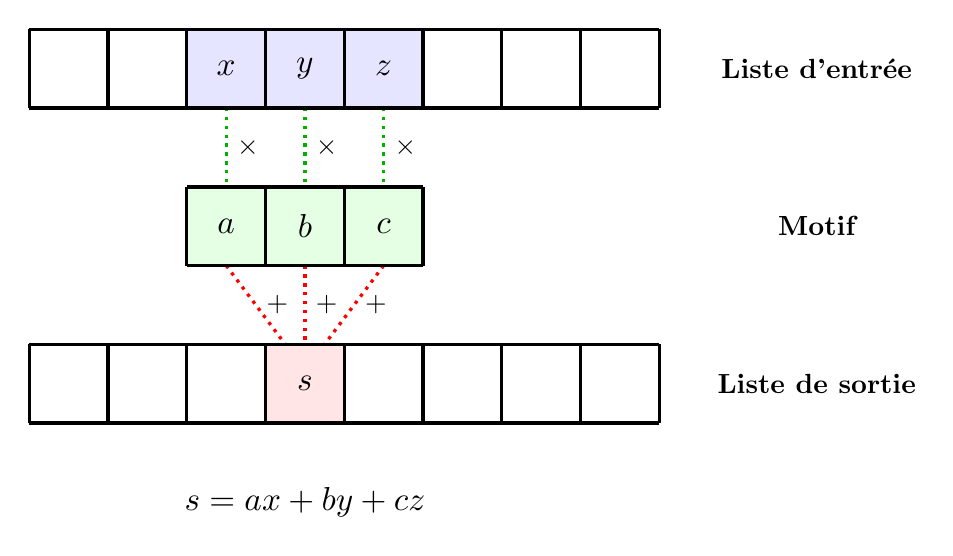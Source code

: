 \begin{tikzpicture}

\begin{scope}


\draw [very thick, dotted, green!70!black] (2.5,0) -- ++(0,-1) node[midway,right,black]{$\times$};
\draw [very thick, dotted, green!70!black] (3.5,0) -- ++(0,-1) node[midway,right,black]{$\times$};
\draw [very thick, dotted, green!70!black] (4.5,0) -- ++(0,-1) node[midway,right,black]{$\times$};

\draw [very thick, dotted, red] (2.5,-2) -- ++(0.75,-1) node[midway,right,black]{$+$};
\draw [very thick, dotted, red] (3.5,-2) -- ++(0,-1) node[midway,right,black]{$+$};
\draw [very thick, dotted, red] (4.5,-2) -- ++(-0.75,-1) node[midway,right,black]{$+$};

\fill[blue!10!white] (2,0) rectangle ++(1,1);
\fill[blue!10!white] (3,0) rectangle ++(1,1);
\fill[blue!10!white] (4,0) rectangle ++(1,1);
\draw[very thick]  (0,0) grid ++(8,1);
\node at (10,0.5) {\bf Liste d'entrée};

\node[scale=1.2] at (2.5,0.5) {$x$};
\node[scale=1.2] at (3.5,0.5) {$y$};
\node[scale=1.2] at (4.5,0.5) {$z$};

\end{scope}

\begin{scope}[yshift=-2cm]
\fill[green!10!white] (2,0) rectangle ++(1,1);
\fill[green!10!white] (3,0) rectangle ++(1,1);
\fill[green!10!white] (4,0) rectangle ++(1,1);
\draw[very thick]  (2,0) grid ++(3,1);
\node[scale=1.2] at (2.5,0.5) {$a$};
\node[scale=1.2] at (3.5,0.5) {$b$};
\node[scale=1.2] at (4.5,0.5) {$c$};

\node at (10,0.5) {\bf Motif};
\end{scope}

\begin{scope}[yshift=-4cm]
\fill[red!10!white] (3,0) rectangle ++(1,1);
\draw[very thick]  (0,0) grid ++(8,1);
\node at (10,0.5) {\bf Liste de sortie};
\node[scale=1.2] at (3.5,0.5) {$s$};
\end{scope}

% \node[scale=3] at (-1,-1) {$\star$};
% \node[scale=3] at (-1,-4+0.4) {$=$};


\node[scale=1.2] at (3.5,-5) {$s=ax+by+cz$};
\end{tikzpicture}